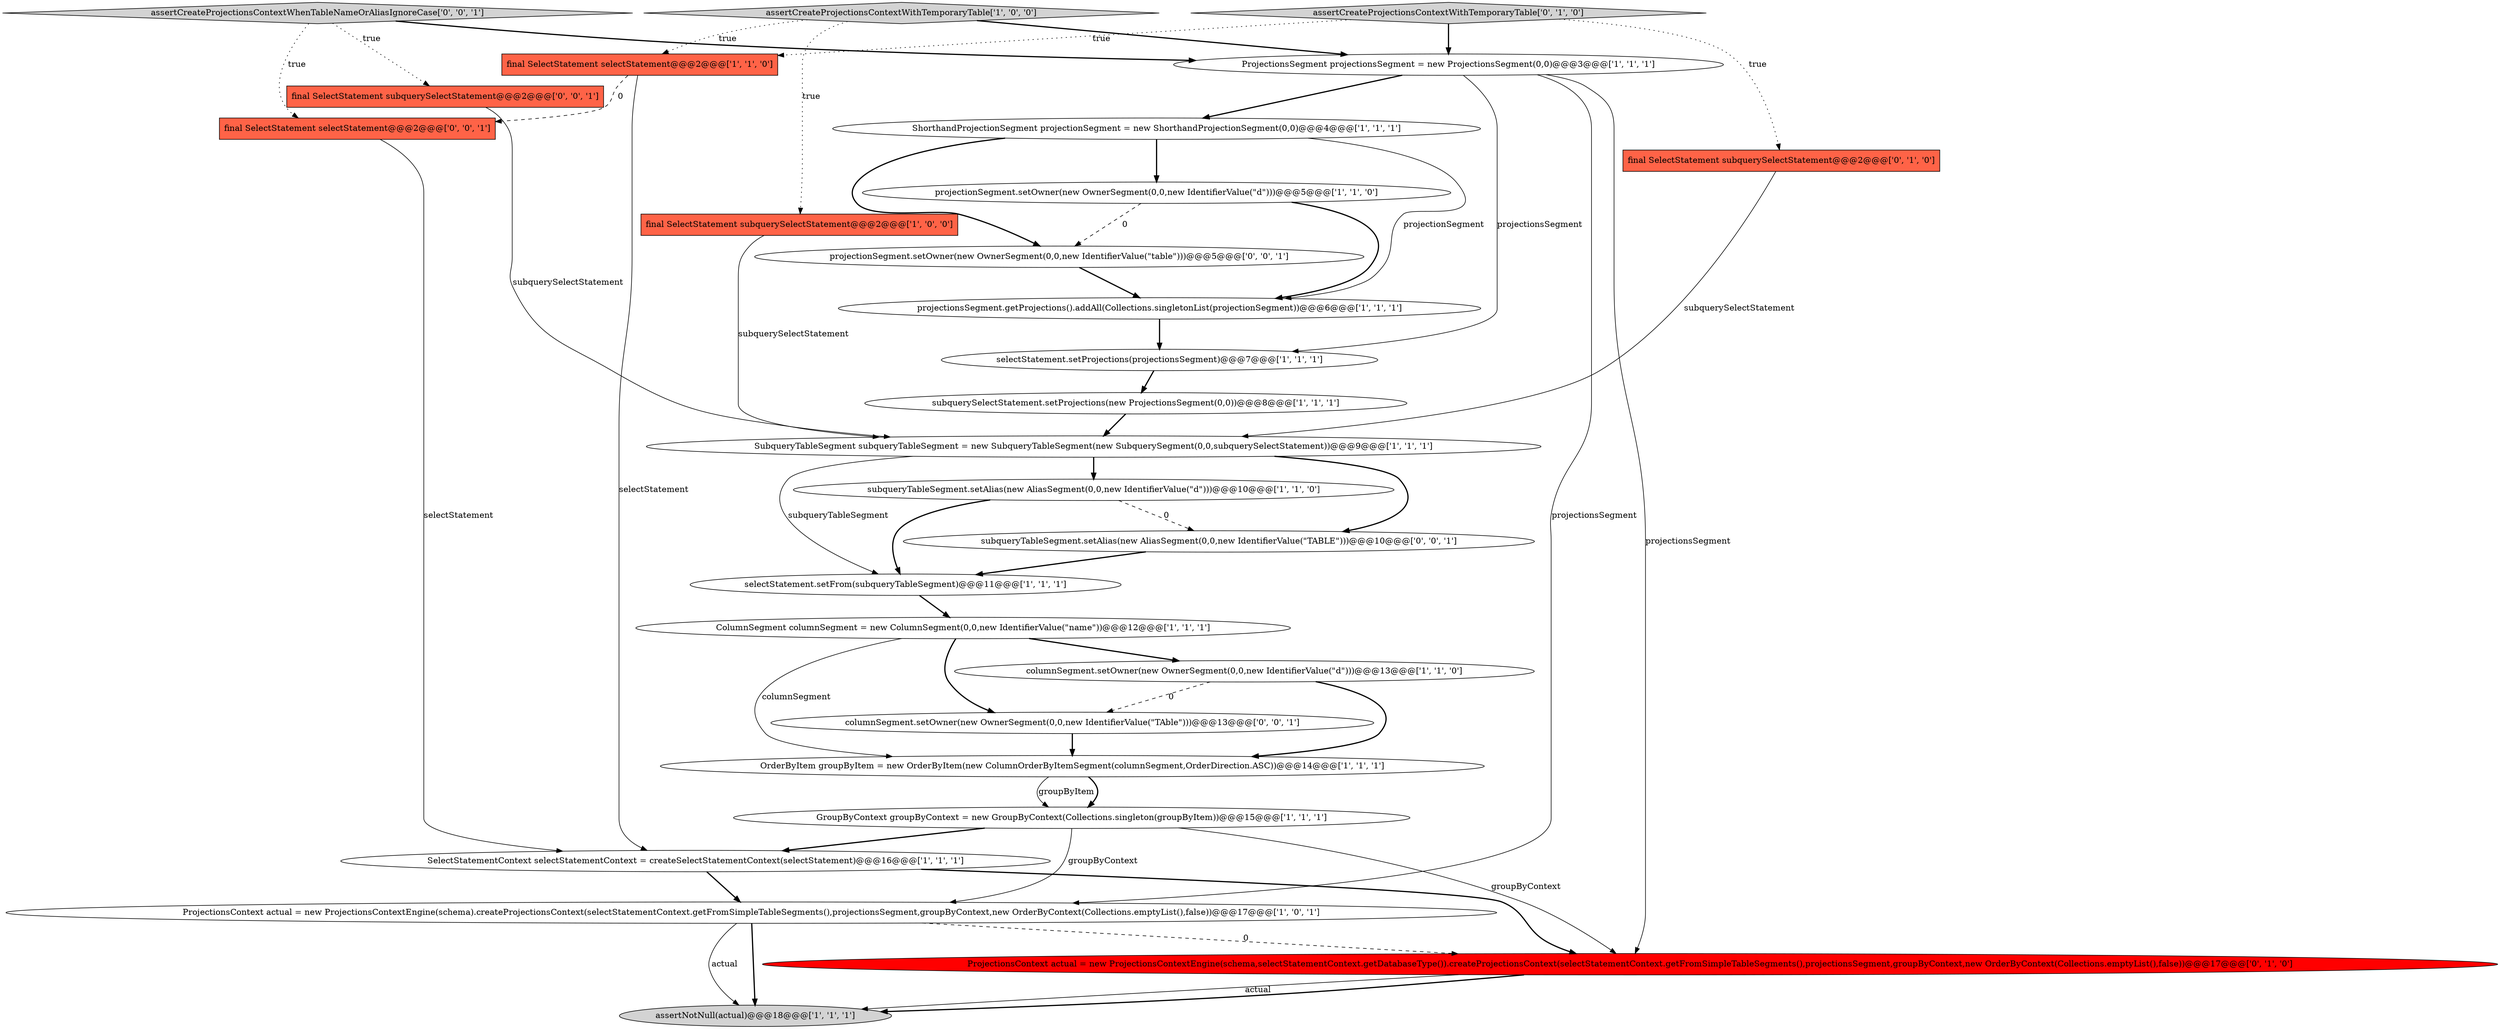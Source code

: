 digraph {
23 [style = filled, label = "final SelectStatement subquerySelectStatement@@@2@@@['0', '0', '1']", fillcolor = tomato, shape = box image = "AAA0AAABBB3BBB"];
8 [style = filled, label = "assertNotNull(actual)@@@18@@@['1', '1', '1']", fillcolor = lightgray, shape = ellipse image = "AAA0AAABBB1BBB"];
3 [style = filled, label = "final SelectStatement subquerySelectStatement@@@2@@@['1', '0', '0']", fillcolor = tomato, shape = box image = "AAA0AAABBB1BBB"];
7 [style = filled, label = "projectionsSegment.getProjections().addAll(Collections.singletonList(projectionSegment))@@@6@@@['1', '1', '1']", fillcolor = white, shape = ellipse image = "AAA0AAABBB1BBB"];
19 [style = filled, label = "final SelectStatement subquerySelectStatement@@@2@@@['0', '1', '0']", fillcolor = tomato, shape = box image = "AAA0AAABBB2BBB"];
25 [style = filled, label = "subqueryTableSegment.setAlias(new AliasSegment(0,0,new IdentifierValue(\"TABLE\")))@@@10@@@['0', '0', '1']", fillcolor = white, shape = ellipse image = "AAA0AAABBB3BBB"];
16 [style = filled, label = "final SelectStatement selectStatement@@@2@@@['1', '1', '0']", fillcolor = tomato, shape = box image = "AAA0AAABBB1BBB"];
1 [style = filled, label = "subqueryTableSegment.setAlias(new AliasSegment(0,0,new IdentifierValue(\"d\")))@@@10@@@['1', '1', '0']", fillcolor = white, shape = ellipse image = "AAA0AAABBB1BBB"];
9 [style = filled, label = "columnSegment.setOwner(new OwnerSegment(0,0,new IdentifierValue(\"d\")))@@@13@@@['1', '1', '0']", fillcolor = white, shape = ellipse image = "AAA0AAABBB1BBB"];
21 [style = filled, label = "assertCreateProjectionsContextWithTemporaryTable['0', '1', '0']", fillcolor = lightgray, shape = diamond image = "AAA0AAABBB2BBB"];
2 [style = filled, label = "GroupByContext groupByContext = new GroupByContext(Collections.singleton(groupByItem))@@@15@@@['1', '1', '1']", fillcolor = white, shape = ellipse image = "AAA0AAABBB1BBB"];
24 [style = filled, label = "final SelectStatement selectStatement@@@2@@@['0', '0', '1']", fillcolor = tomato, shape = box image = "AAA0AAABBB3BBB"];
26 [style = filled, label = "projectionSegment.setOwner(new OwnerSegment(0,0,new IdentifierValue(\"table\")))@@@5@@@['0', '0', '1']", fillcolor = white, shape = ellipse image = "AAA0AAABBB3BBB"];
11 [style = filled, label = "assertCreateProjectionsContextWithTemporaryTable['1', '0', '0']", fillcolor = lightgray, shape = diamond image = "AAA0AAABBB1BBB"];
10 [style = filled, label = "subquerySelectStatement.setProjections(new ProjectionsSegment(0,0))@@@8@@@['1', '1', '1']", fillcolor = white, shape = ellipse image = "AAA0AAABBB1BBB"];
22 [style = filled, label = "assertCreateProjectionsContextWhenTableNameOrAliasIgnoreCase['0', '0', '1']", fillcolor = lightgray, shape = diamond image = "AAA0AAABBB3BBB"];
0 [style = filled, label = "SelectStatementContext selectStatementContext = createSelectStatementContext(selectStatement)@@@16@@@['1', '1', '1']", fillcolor = white, shape = ellipse image = "AAA0AAABBB1BBB"];
15 [style = filled, label = "selectStatement.setFrom(subqueryTableSegment)@@@11@@@['1', '1', '1']", fillcolor = white, shape = ellipse image = "AAA0AAABBB1BBB"];
12 [style = filled, label = "selectStatement.setProjections(projectionsSegment)@@@7@@@['1', '1', '1']", fillcolor = white, shape = ellipse image = "AAA0AAABBB1BBB"];
6 [style = filled, label = "ProjectionsContext actual = new ProjectionsContextEngine(schema).createProjectionsContext(selectStatementContext.getFromSimpleTableSegments(),projectionsSegment,groupByContext,new OrderByContext(Collections.emptyList(),false))@@@17@@@['1', '0', '1']", fillcolor = white, shape = ellipse image = "AAA0AAABBB1BBB"];
18 [style = filled, label = "ShorthandProjectionSegment projectionSegment = new ShorthandProjectionSegment(0,0)@@@4@@@['1', '1', '1']", fillcolor = white, shape = ellipse image = "AAA0AAABBB1BBB"];
4 [style = filled, label = "OrderByItem groupByItem = new OrderByItem(new ColumnOrderByItemSegment(columnSegment,OrderDirection.ASC))@@@14@@@['1', '1', '1']", fillcolor = white, shape = ellipse image = "AAA0AAABBB1BBB"];
14 [style = filled, label = "ColumnSegment columnSegment = new ColumnSegment(0,0,new IdentifierValue(\"name\"))@@@12@@@['1', '1', '1']", fillcolor = white, shape = ellipse image = "AAA0AAABBB1BBB"];
5 [style = filled, label = "SubqueryTableSegment subqueryTableSegment = new SubqueryTableSegment(new SubquerySegment(0,0,subquerySelectStatement))@@@9@@@['1', '1', '1']", fillcolor = white, shape = ellipse image = "AAA0AAABBB1BBB"];
17 [style = filled, label = "ProjectionsSegment projectionsSegment = new ProjectionsSegment(0,0)@@@3@@@['1', '1', '1']", fillcolor = white, shape = ellipse image = "AAA0AAABBB1BBB"];
20 [style = filled, label = "ProjectionsContext actual = new ProjectionsContextEngine(schema,selectStatementContext.getDatabaseType()).createProjectionsContext(selectStatementContext.getFromSimpleTableSegments(),projectionsSegment,groupByContext,new OrderByContext(Collections.emptyList(),false))@@@17@@@['0', '1', '0']", fillcolor = red, shape = ellipse image = "AAA1AAABBB2BBB"];
27 [style = filled, label = "columnSegment.setOwner(new OwnerSegment(0,0,new IdentifierValue(\"TAble\")))@@@13@@@['0', '0', '1']", fillcolor = white, shape = ellipse image = "AAA0AAABBB3BBB"];
13 [style = filled, label = "projectionSegment.setOwner(new OwnerSegment(0,0,new IdentifierValue(\"d\")))@@@5@@@['1', '1', '0']", fillcolor = white, shape = ellipse image = "AAA0AAABBB1BBB"];
17->20 [style = solid, label="projectionsSegment"];
24->0 [style = solid, label="selectStatement"];
26->7 [style = bold, label=""];
15->14 [style = bold, label=""];
22->23 [style = dotted, label="true"];
2->20 [style = solid, label="groupByContext"];
7->12 [style = bold, label=""];
0->6 [style = bold, label=""];
6->20 [style = dashed, label="0"];
16->24 [style = dashed, label="0"];
6->8 [style = solid, label="actual"];
5->15 [style = solid, label="subqueryTableSegment"];
20->8 [style = solid, label="actual"];
1->15 [style = bold, label=""];
9->4 [style = bold, label=""];
18->26 [style = bold, label=""];
19->5 [style = solid, label="subquerySelectStatement"];
9->27 [style = dashed, label="0"];
4->2 [style = bold, label=""];
22->24 [style = dotted, label="true"];
3->5 [style = solid, label="subquerySelectStatement"];
13->26 [style = dashed, label="0"];
16->0 [style = solid, label="selectStatement"];
5->25 [style = bold, label=""];
18->7 [style = solid, label="projectionSegment"];
5->1 [style = bold, label=""];
27->4 [style = bold, label=""];
20->8 [style = bold, label=""];
12->10 [style = bold, label=""];
2->0 [style = bold, label=""];
10->5 [style = bold, label=""];
4->2 [style = solid, label="groupByItem"];
23->5 [style = solid, label="subquerySelectStatement"];
17->6 [style = solid, label="projectionsSegment"];
13->7 [style = bold, label=""];
2->6 [style = solid, label="groupByContext"];
21->19 [style = dotted, label="true"];
6->8 [style = bold, label=""];
14->4 [style = solid, label="columnSegment"];
18->13 [style = bold, label=""];
25->15 [style = bold, label=""];
22->17 [style = bold, label=""];
11->16 [style = dotted, label="true"];
11->17 [style = bold, label=""];
14->9 [style = bold, label=""];
0->20 [style = bold, label=""];
14->27 [style = bold, label=""];
21->16 [style = dotted, label="true"];
1->25 [style = dashed, label="0"];
11->3 [style = dotted, label="true"];
21->17 [style = bold, label=""];
17->12 [style = solid, label="projectionsSegment"];
17->18 [style = bold, label=""];
}
